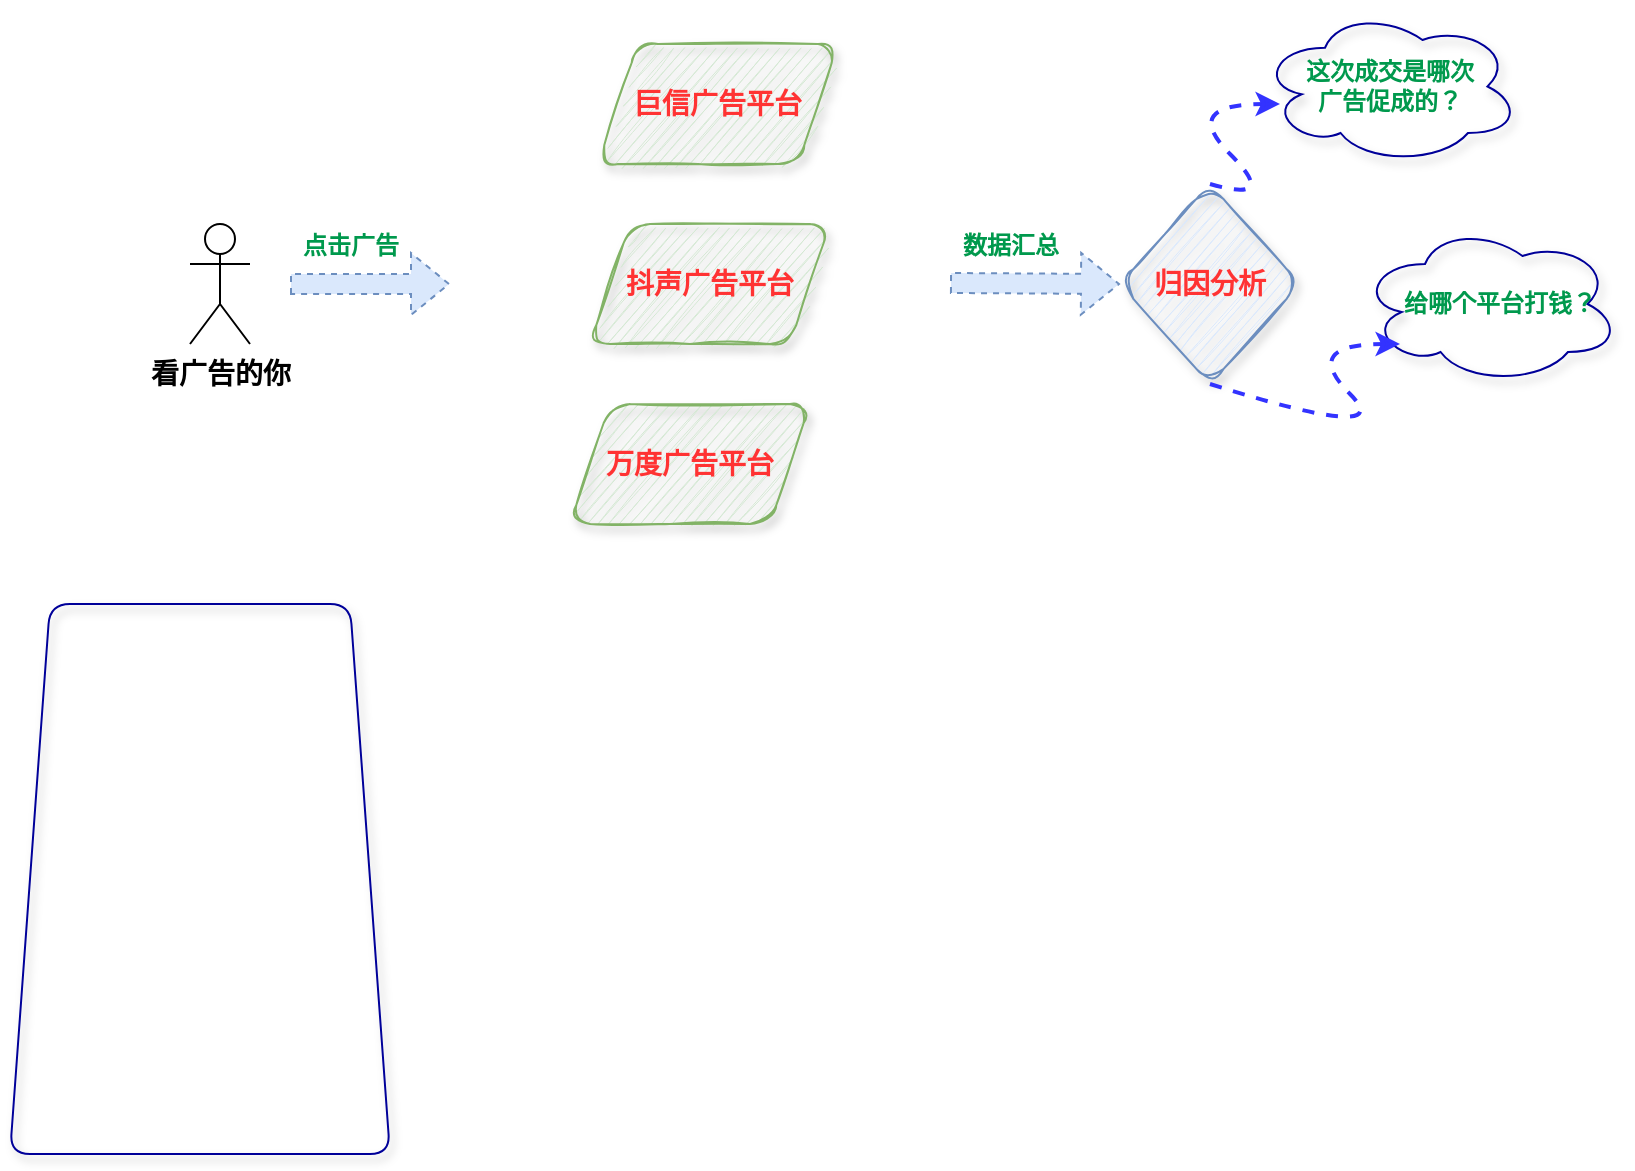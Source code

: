 <mxfile version="18.1.2" type="device"><diagram id="0i6idrJuo__RRvcSsSaO" name="Page-1"><mxGraphModel dx="1038" dy="547" grid="1" gridSize="10" guides="1" tooltips="1" connect="1" arrows="1" fold="1" page="1" pageScale="1" pageWidth="827" pageHeight="1169" math="0" shadow="0"><root><mxCell id="0"/><mxCell id="1" parent="0"/><mxCell id="uHHJsq8FOv1JXXvzb9QN-1" value="&lt;b&gt;&lt;font style=&quot;font-size: 14px;&quot;&gt;看广告的你&lt;/font&gt;&lt;/b&gt;" style="shape=umlActor;verticalLabelPosition=bottom;verticalAlign=top;html=1;outlineConnect=0;" vertex="1" parent="1"><mxGeometry x="90" y="270" width="30" height="60" as="geometry"/></mxCell><mxCell id="uHHJsq8FOv1JXXvzb9QN-2" value="" style="shape=flexArrow;endArrow=classic;html=1;rounded=0;fillColor=#dae8fc;strokeColor=#6c8ebf;dashed=1;" edge="1" parent="1"><mxGeometry width="50" height="50" relative="1" as="geometry"><mxPoint x="140" y="300" as="sourcePoint"/><mxPoint x="220" y="300" as="targetPoint"/></mxGeometry></mxCell><mxCell id="uHHJsq8FOv1JXXvzb9QN-4" value="&lt;font color=&quot;#ff3333&quot; style=&quot;font-size: 14px;&quot;&gt;&lt;b style=&quot;&quot;&gt;抖声广告平台&lt;/b&gt;&lt;/font&gt;" style="shape=parallelogram;perimeter=parallelogramPerimeter;whiteSpace=wrap;html=1;fixedSize=1;fillColor=#d5e8d4;strokeColor=#82b366;sketch=1;shadow=1;rounded=1;" vertex="1" parent="1"><mxGeometry x="290" y="270" width="120" height="60" as="geometry"/></mxCell><mxCell id="uHHJsq8FOv1JXXvzb9QN-5" value="&lt;font color=&quot;#ff3333&quot; style=&quot;font-size: 14px;&quot;&gt;&lt;b&gt;归因分析&lt;/b&gt;&lt;/font&gt;" style="rhombus;whiteSpace=wrap;html=1;rounded=1;shadow=1;sketch=1;fillColor=#dae8fc;strokeColor=#6c8ebf;" vertex="1" parent="1"><mxGeometry x="555" y="250" width="90" height="100" as="geometry"/></mxCell><mxCell id="uHHJsq8FOv1JXXvzb9QN-6" value="" style="shape=flexArrow;endArrow=classic;html=1;rounded=0;fillColor=#dae8fc;strokeColor=#6c8ebf;dashed=1;entryX=0;entryY=0.5;entryDx=0;entryDy=0;" edge="1" parent="1" target="uHHJsq8FOv1JXXvzb9QN-5"><mxGeometry width="50" height="50" relative="1" as="geometry"><mxPoint x="470" y="299.5" as="sourcePoint"/><mxPoint x="530" y="299.5" as="targetPoint"/></mxGeometry></mxCell><mxCell id="uHHJsq8FOv1JXXvzb9QN-7" value="&lt;font color=&quot;#ff3333&quot; style=&quot;font-size: 14px;&quot;&gt;&lt;b style=&quot;&quot;&gt;万度广告平台&lt;/b&gt;&lt;/font&gt;" style="shape=parallelogram;perimeter=parallelogramPerimeter;whiteSpace=wrap;html=1;fixedSize=1;fillColor=#d5e8d4;strokeColor=#82b366;sketch=1;shadow=1;rounded=1;" vertex="1" parent="1"><mxGeometry x="280" y="360" width="120" height="60" as="geometry"/></mxCell><mxCell id="uHHJsq8FOv1JXXvzb9QN-8" value="&lt;font color=&quot;#ff3333&quot; style=&quot;font-size: 14px;&quot;&gt;&lt;b style=&quot;&quot;&gt;巨信广告平台&lt;/b&gt;&lt;/font&gt;" style="shape=parallelogram;perimeter=parallelogramPerimeter;whiteSpace=wrap;html=1;fixedSize=1;fillColor=#d5e8d4;strokeColor=#82b366;sketch=1;shadow=1;rounded=1;" vertex="1" parent="1"><mxGeometry x="294" y="180" width="120" height="60" as="geometry"/></mxCell><mxCell id="uHHJsq8FOv1JXXvzb9QN-11" value="&lt;b&gt;&lt;font color=&quot;#00994d&quot; style=&quot;font-size: 12px;&quot;&gt;点击广告&lt;/font&gt;&lt;/b&gt;" style="text;html=1;align=center;verticalAlign=middle;resizable=0;points=[];autosize=1;strokeColor=none;fillColor=none;fontSize=14;fontColor=#FF3333;" vertex="1" parent="1"><mxGeometry x="140" y="270" width="60" height="20" as="geometry"/></mxCell><mxCell id="uHHJsq8FOv1JXXvzb9QN-12" value="&lt;b&gt;&lt;font color=&quot;#00994d&quot; style=&quot;font-size: 12px;&quot;&gt;数据汇总&lt;/font&gt;&lt;/b&gt;" style="text;html=1;align=center;verticalAlign=middle;resizable=0;points=[];autosize=1;strokeColor=none;fillColor=none;fontSize=14;fontColor=#FF3333;" vertex="1" parent="1"><mxGeometry x="470" y="270" width="60" height="20" as="geometry"/></mxCell><mxCell id="uHHJsq8FOv1JXXvzb9QN-15" value="&lt;span style=&quot;&quot;&gt;&lt;b&gt;这次成交是哪次&lt;br&gt;广告促成的？&lt;/b&gt;&lt;/span&gt;" style="ellipse;shape=cloud;whiteSpace=wrap;html=1;rounded=1;shadow=1;sketch=0;fontSize=12;fontColor=#00994D;strokeColor=#000099;fillColor=none;" vertex="1" parent="1"><mxGeometry x="625" y="162.5" width="130" height="77.5" as="geometry"/></mxCell><mxCell id="uHHJsq8FOv1JXXvzb9QN-16" value="&lt;span style=&quot;&quot;&gt;&lt;b&gt;&amp;nbsp; &amp;nbsp;给哪个平台打钱？&lt;/b&gt;&lt;/span&gt;" style="ellipse;shape=cloud;whiteSpace=wrap;html=1;rounded=1;shadow=1;sketch=0;fontSize=12;fontColor=#00994D;strokeColor=#000099;fillColor=none;" vertex="1" parent="1"><mxGeometry x="675" y="270" width="130" height="80" as="geometry"/></mxCell><mxCell id="uHHJsq8FOv1JXXvzb9QN-10" value="" style="shape=trapezoid;perimeter=trapezoidPerimeter;whiteSpace=wrap;html=1;fixedSize=1;rounded=1;shadow=1;sketch=0;fontSize=14;fontColor=#FF3333;fillColor=none;strokeColor=#000099;" vertex="1" parent="1"><mxGeometry y="460" width="190" height="275" as="geometry"/></mxCell><mxCell id="uHHJsq8FOv1JXXvzb9QN-20" value="" style="curved=1;endArrow=classic;html=1;rounded=0;dashed=1;fontSize=12;fontColor=#00994D;exitX=0.5;exitY=0;exitDx=0;exitDy=0;strokeWidth=2;strokeColor=#3333FF;" edge="1" parent="1" source="uHHJsq8FOv1JXXvzb9QN-5"><mxGeometry width="50" height="50" relative="1" as="geometry"><mxPoint x="585" y="260" as="sourcePoint"/><mxPoint x="635" y="210" as="targetPoint"/><Array as="points"><mxPoint x="635" y="260"/><mxPoint x="585" y="210"/></Array></mxGeometry></mxCell><mxCell id="uHHJsq8FOv1JXXvzb9QN-22" value="" style="curved=1;endArrow=classic;html=1;rounded=0;dashed=1;fontSize=12;fontColor=#00994D;exitX=0.5;exitY=1;exitDx=0;exitDy=0;strokeColor=#3333FF;strokeWidth=2;" edge="1" parent="1" source="uHHJsq8FOv1JXXvzb9QN-5"><mxGeometry width="50" height="50" relative="1" as="geometry"><mxPoint x="645" y="380" as="sourcePoint"/><mxPoint x="695" y="330" as="targetPoint"/><Array as="points"><mxPoint x="695" y="380"/><mxPoint x="645" y="330"/></Array></mxGeometry></mxCell></root></mxGraphModel></diagram></mxfile>